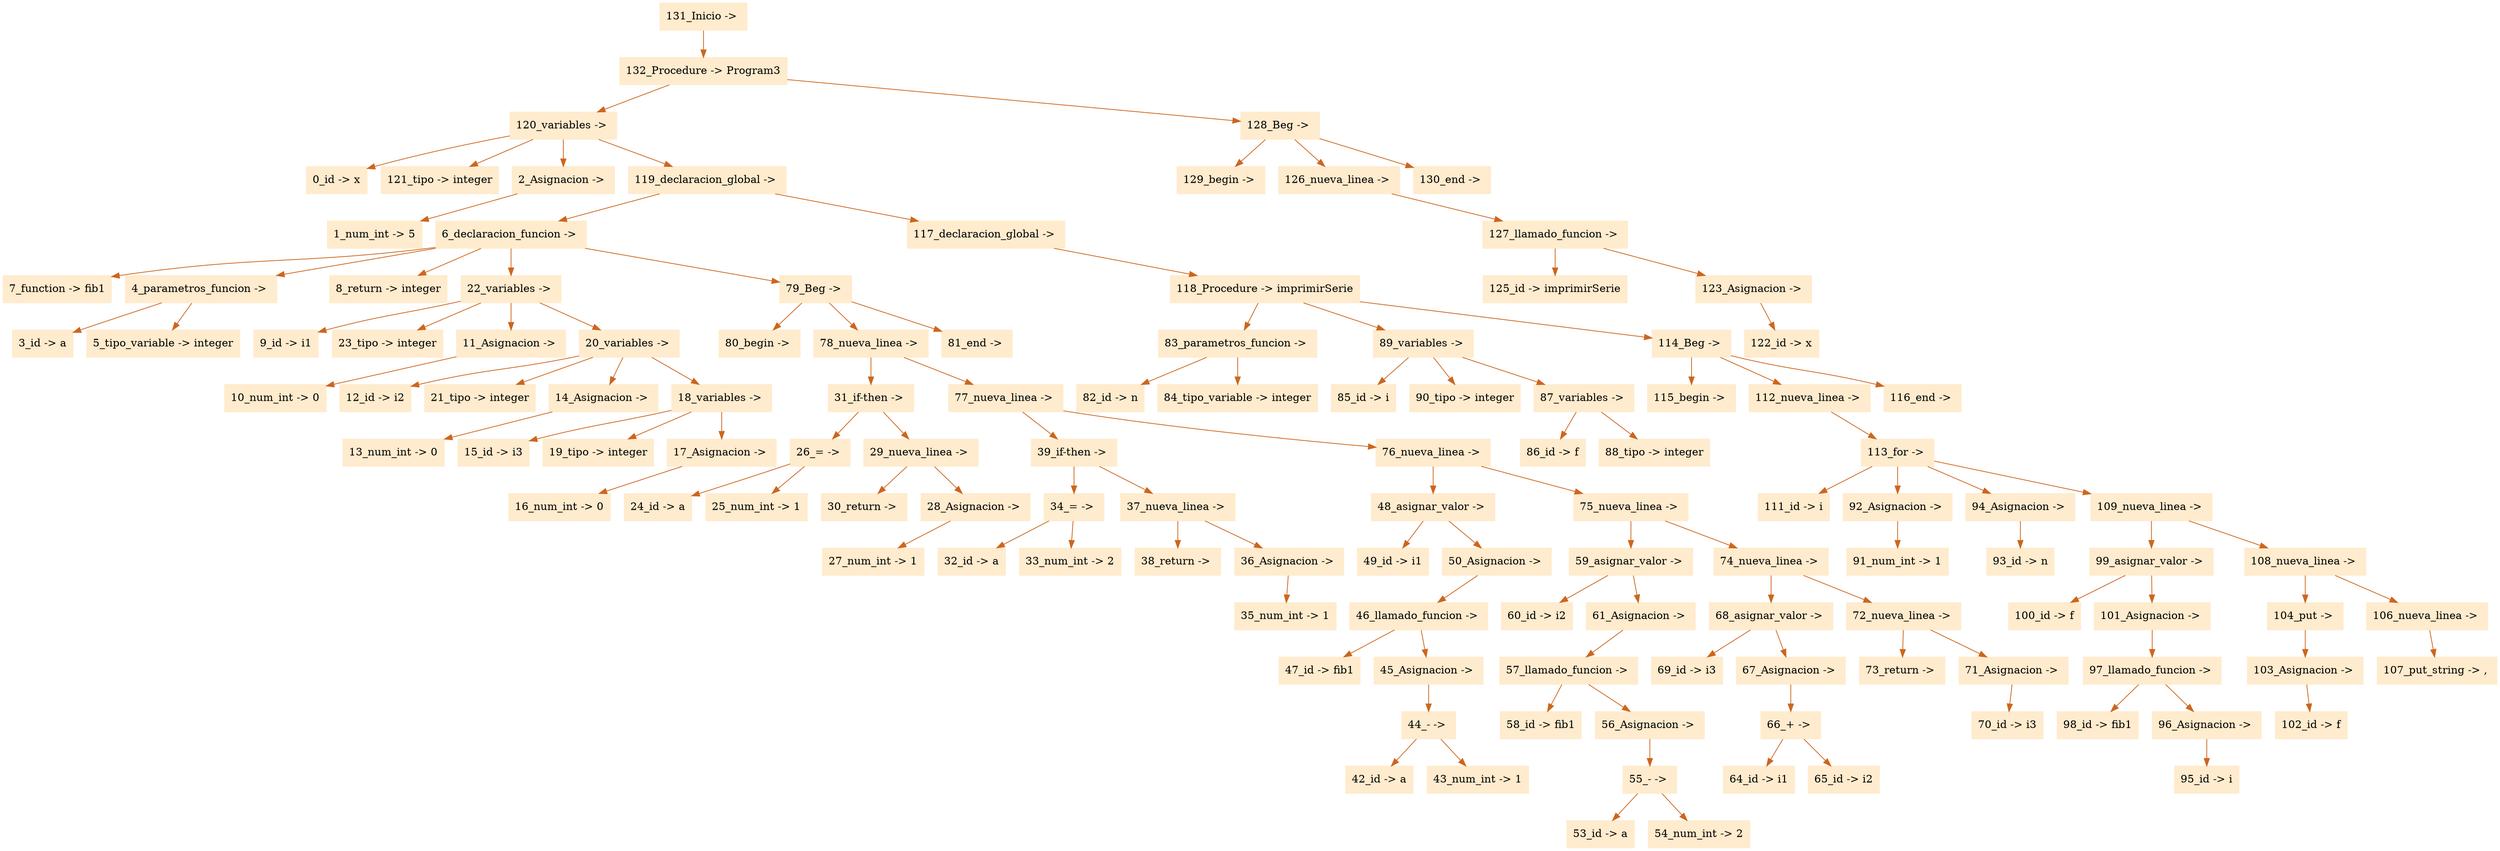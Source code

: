 digraph G {node[shape=box, style=filled, color=blanchedalmond]; edge[color=chocolate3];rankdir=UD 

"131_Inicio -> "->"132_Procedure -> Program3"
"132_Procedure -> Program3"->"120_variables -> "
"120_variables -> "->"0_id -> x"
"120_variables -> "->"121_tipo -> integer"
"120_variables -> "->"2_Asignacion -> "
"2_Asignacion -> "->"1_num_int -> 5"
"120_variables -> "->"119_declaracion_global -> "
"119_declaracion_global -> "->"6_declaracion_funcion -> "
"6_declaracion_funcion -> "->"7_function -> fib1"
"6_declaracion_funcion -> "->"4_parametros_funcion -> "
"4_parametros_funcion -> "->"3_id -> a"
"4_parametros_funcion -> "->"5_tipo_variable -> integer"
"6_declaracion_funcion -> "->"8_return -> integer"
"6_declaracion_funcion -> "->"22_variables -> "
"22_variables -> "->"9_id -> i1"
"22_variables -> "->"23_tipo -> integer"
"22_variables -> "->"11_Asignacion -> "
"11_Asignacion -> "->"10_num_int -> 0"
"22_variables -> "->"20_variables -> "
"20_variables -> "->"12_id -> i2"
"20_variables -> "->"21_tipo -> integer"
"20_variables -> "->"14_Asignacion -> "
"14_Asignacion -> "->"13_num_int -> 0"
"20_variables -> "->"18_variables -> "
"18_variables -> "->"15_id -> i3"
"18_variables -> "->"19_tipo -> integer"
"18_variables -> "->"17_Asignacion -> "
"17_Asignacion -> "->"16_num_int -> 0"
"6_declaracion_funcion -> "->"79_Beg -> "
"79_Beg -> "->"80_begin -> "
"79_Beg -> "->"78_nueva_linea -> "
"78_nueva_linea -> "->"31_if-then -> "
"31_if-then -> "->"26_= -> "
"26_= -> "->"24_id -> a"
"26_= -> "->"25_num_int -> 1"
"31_if-then -> "->"29_nueva_linea -> "
"29_nueva_linea -> "->"30_return -> "
"29_nueva_linea -> "->"28_Asignacion -> "
"28_Asignacion -> "->"27_num_int -> 1"
"78_nueva_linea -> "->"77_nueva_linea -> "
"77_nueva_linea -> "->"39_if-then -> "
"39_if-then -> "->"34_= -> "
"34_= -> "->"32_id -> a"
"34_= -> "->"33_num_int -> 2"
"39_if-then -> "->"37_nueva_linea -> "
"37_nueva_linea -> "->"38_return -> "
"37_nueva_linea -> "->"36_Asignacion -> "
"36_Asignacion -> "->"35_num_int -> 1"
"77_nueva_linea -> "->"76_nueva_linea -> "
"76_nueva_linea -> "->"48_asignar_valor -> "
"48_asignar_valor -> "->"49_id -> i1"
"48_asignar_valor -> "->"50_Asignacion -> "
"50_Asignacion -> "->"46_llamado_funcion -> "
"46_llamado_funcion -> "->"47_id -> fib1"
"46_llamado_funcion -> "->"45_Asignacion -> "
"45_Asignacion -> "->"44_- -> "
"44_- -> "->"42_id -> a"
"44_- -> "->"43_num_int -> 1"
"76_nueva_linea -> "->"75_nueva_linea -> "
"75_nueva_linea -> "->"59_asignar_valor -> "
"59_asignar_valor -> "->"60_id -> i2"
"59_asignar_valor -> "->"61_Asignacion -> "
"61_Asignacion -> "->"57_llamado_funcion -> "
"57_llamado_funcion -> "->"58_id -> fib1"
"57_llamado_funcion -> "->"56_Asignacion -> "
"56_Asignacion -> "->"55_- -> "
"55_- -> "->"53_id -> a"
"55_- -> "->"54_num_int -> 2"
"75_nueva_linea -> "->"74_nueva_linea -> "
"74_nueva_linea -> "->"68_asignar_valor -> "
"68_asignar_valor -> "->"69_id -> i3"
"68_asignar_valor -> "->"67_Asignacion -> "
"67_Asignacion -> "->"66_+ -> "
"66_+ -> "->"64_id -> i1"
"66_+ -> "->"65_id -> i2"
"74_nueva_linea -> "->"72_nueva_linea -> "
"72_nueva_linea -> "->"73_return -> "
"72_nueva_linea -> "->"71_Asignacion -> "
"71_Asignacion -> "->"70_id -> i3"
"79_Beg -> "->"81_end -> "
"119_declaracion_global -> "->"117_declaracion_global -> "
"117_declaracion_global -> "->"118_Procedure -> imprimirSerie"
"118_Procedure -> imprimirSerie"->"83_parametros_funcion -> "
"83_parametros_funcion -> "->"82_id -> n"
"83_parametros_funcion -> "->"84_tipo_variable -> integer"
"118_Procedure -> imprimirSerie"->"89_variables -> "
"89_variables -> "->"85_id -> i"
"89_variables -> "->"90_tipo -> integer"
"89_variables -> "->"87_variables -> "
"87_variables -> "->"86_id -> f"
"87_variables -> "->"88_tipo -> integer"
"118_Procedure -> imprimirSerie"->"114_Beg -> "
"114_Beg -> "->"115_begin -> "
"114_Beg -> "->"112_nueva_linea -> "
"112_nueva_linea -> "->"113_for -> "
"113_for -> "->"111_id -> i"
"113_for -> "->"92_Asignacion -> "
"92_Asignacion -> "->"91_num_int -> 1"
"113_for -> "->"94_Asignacion -> "
"94_Asignacion -> "->"93_id -> n"
"113_for -> "->"109_nueva_linea -> "
"109_nueva_linea -> "->"99_asignar_valor -> "
"99_asignar_valor -> "->"100_id -> f"
"99_asignar_valor -> "->"101_Asignacion -> "
"101_Asignacion -> "->"97_llamado_funcion -> "
"97_llamado_funcion -> "->"98_id -> fib1"
"97_llamado_funcion -> "->"96_Asignacion -> "
"96_Asignacion -> "->"95_id -> i"
"109_nueva_linea -> "->"108_nueva_linea -> "
"108_nueva_linea -> "->"104_put -> "
"104_put -> "->"103_Asignacion -> "
"103_Asignacion -> "->"102_id -> f"
"108_nueva_linea -> "->"106_nueva_linea -> "
"106_nueva_linea -> "->"107_put_string -> , "
"114_Beg -> "->"116_end -> "
"132_Procedure -> Program3"->"128_Beg -> "
"128_Beg -> "->"129_begin -> "
"128_Beg -> "->"126_nueva_linea -> "
"126_nueva_linea -> "->"127_llamado_funcion -> "
"127_llamado_funcion -> "->"125_id -> imprimirSerie"
"127_llamado_funcion -> "->"123_Asignacion -> "
"123_Asignacion -> "->"122_id -> x"
"128_Beg -> "->"130_end -> "


}
